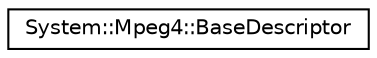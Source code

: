 digraph G
{
  edge [fontname="Helvetica",fontsize="10",labelfontname="Helvetica",labelfontsize="10"];
  node [fontname="Helvetica",fontsize="10",shape=record];
  rankdir="LR";
  Node1 [label="System::Mpeg4::BaseDescriptor",height=0.2,width=0.4,color="black", fillcolor="white", style="filled",URL="$class_system_1_1_mpeg4_1_1_base_descriptor.html"];
}
